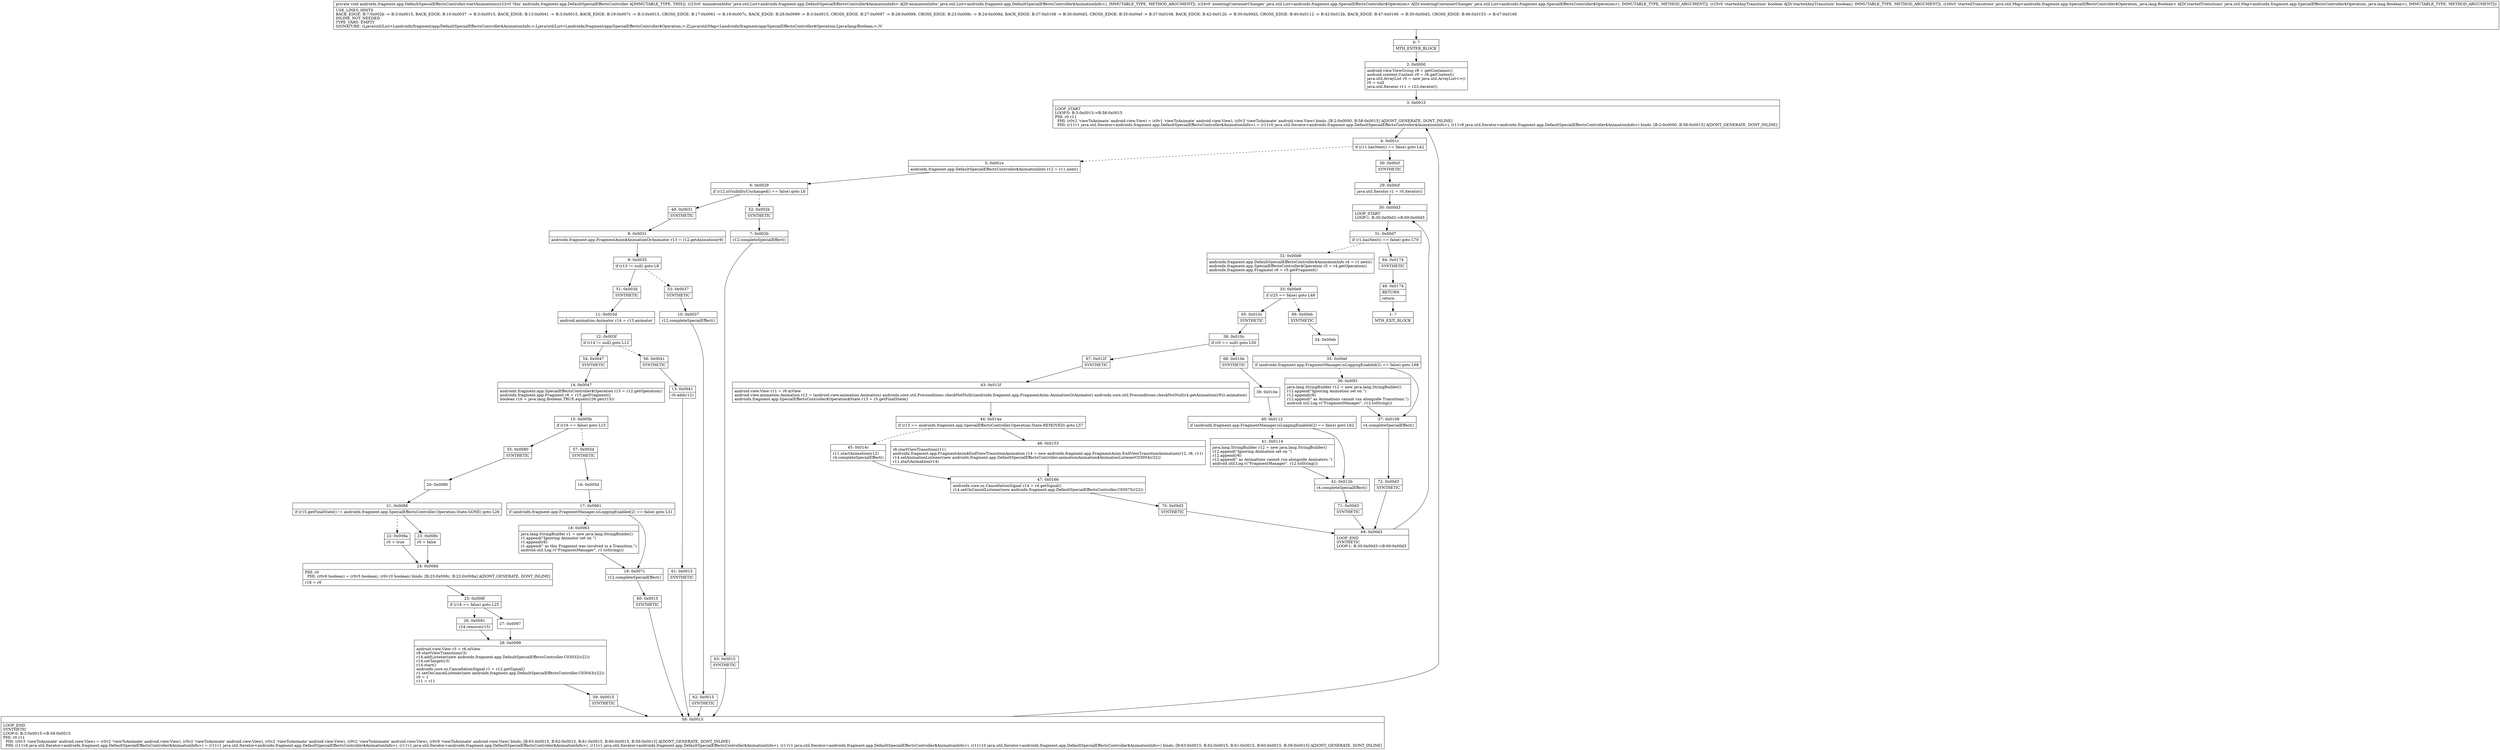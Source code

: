 digraph "CFG forandroidx.fragment.app.DefaultSpecialEffectsController.startAnimations(Ljava\/util\/List;Ljava\/util\/List;ZLjava\/util\/Map;)V" {
Node_0 [shape=record,label="{0\:\ ?|MTH_ENTER_BLOCK\l}"];
Node_2 [shape=record,label="{2\:\ 0x0000|android.view.ViewGroup r8 = getContainer()\landroid.content.Context r9 = r8.getContext()\ljava.util.ArrayList r0 = new java.util.ArrayList\<\>()\lr0 = null\ljava.util.Iterator r11 = r23.iterator()\l}"];
Node_3 [shape=record,label="{3\:\ 0x0015|LOOP_START\lLOOP:0: B:3:0x0015\-\>B:58:0x0015\lPHI: r0 r11 \l  PHI: (r0v2 'viewToAnimate' android.view.View) = (r0v1 'viewToAnimate' android.view.View), (r0v3 'viewToAnimate' android.view.View) binds: [B:2:0x0000, B:58:0x0015] A[DONT_GENERATE, DONT_INLINE]\l  PHI: (r11v1 java.util.Iterator\<androidx.fragment.app.DefaultSpecialEffectsController$AnimationInfo\>) = (r11v0 java.util.Iterator\<androidx.fragment.app.DefaultSpecialEffectsController$AnimationInfo\>), (r11v8 java.util.Iterator\<androidx.fragment.app.DefaultSpecialEffectsController$AnimationInfo\>) binds: [B:2:0x0000, B:58:0x0015] A[DONT_GENERATE, DONT_INLINE]\l}"];
Node_4 [shape=record,label="{4\:\ 0x001c|if (r11.hasNext() == false) goto L42\l}"];
Node_5 [shape=record,label="{5\:\ 0x001e|androidx.fragment.app.DefaultSpecialEffectsController$AnimationInfo r12 = r11.next()\l}"];
Node_6 [shape=record,label="{6\:\ 0x0029|if (r12.isVisibilityUnchanged() == false) goto L6\l}"];
Node_49 [shape=record,label="{49\:\ 0x0031|SYNTHETIC\l}"];
Node_8 [shape=record,label="{8\:\ 0x0031|androidx.fragment.app.FragmentAnim$AnimationOrAnimator r13 = r12.getAnimation(r9)\l}"];
Node_9 [shape=record,label="{9\:\ 0x0035|if (r13 != null) goto L9\l}"];
Node_51 [shape=record,label="{51\:\ 0x003d|SYNTHETIC\l}"];
Node_11 [shape=record,label="{11\:\ 0x003d|android.animation.Animator r14 = r13.animator\l}"];
Node_12 [shape=record,label="{12\:\ 0x003f|if (r14 != null) goto L12\l}"];
Node_54 [shape=record,label="{54\:\ 0x0047|SYNTHETIC\l}"];
Node_14 [shape=record,label="{14\:\ 0x0047|androidx.fragment.app.SpecialEffectsController$Operation r15 = r12.getOperation()\landroidx.fragment.app.Fragment r6 = r15.getFragment()\lboolean r16 = java.lang.Boolean.TRUE.equals(r26.get(r15))\l}"];
Node_15 [shape=record,label="{15\:\ 0x005b|if (r16 == false) goto L15\l}"];
Node_55 [shape=record,label="{55\:\ 0x0080|SYNTHETIC\l}"];
Node_20 [shape=record,label="{20\:\ 0x0080}"];
Node_21 [shape=record,label="{21\:\ 0x0088|if (r15.getFinalState() != androidx.fragment.app.SpecialEffectsController.Operation.State.GONE) goto L26\l}"];
Node_22 [shape=record,label="{22\:\ 0x008a|r0 = true\l}"];
Node_24 [shape=record,label="{24\:\ 0x008d|PHI: r0 \l  PHI: (r0v6 boolean) = (r0v5 boolean), (r0v10 boolean) binds: [B:23:0x008c, B:22:0x008a] A[DONT_GENERATE, DONT_INLINE]\l|r18 = r0\l}"];
Node_25 [shape=record,label="{25\:\ 0x008f|if (r18 == false) goto L25\l}"];
Node_26 [shape=record,label="{26\:\ 0x0091|r24.remove(r15)\l}"];
Node_28 [shape=record,label="{28\:\ 0x0099|android.view.View r3 = r6.mView\lr8.startViewTransition(r3)\lr14.addListener(new androidx.fragment.app.DefaultSpecialEffectsController.C03032(r22))\lr14.setTarget(r3)\lr14.start()\landroidx.core.os.CancellationSignal r1 = r12.getSignal()\lr1.setOnCancelListener(new androidx.fragment.app.DefaultSpecialEffectsController.C03043(r22))\lr0 = 1\lr11 = r11\l}"];
Node_59 [shape=record,label="{59\:\ 0x0015|SYNTHETIC\l}"];
Node_58 [shape=record,label="{58\:\ 0x0015|LOOP_END\lSYNTHETIC\lLOOP:0: B:3:0x0015\-\>B:58:0x0015\lPHI: r0 r11 \l  PHI: (r0v3 'viewToAnimate' android.view.View) = (r0v2 'viewToAnimate' android.view.View), (r0v2 'viewToAnimate' android.view.View), (r0v2 'viewToAnimate' android.view.View), (r0v2 'viewToAnimate' android.view.View), (r0v9 'viewToAnimate' android.view.View) binds: [B:63:0x0015, B:62:0x0015, B:61:0x0015, B:60:0x0015, B:59:0x0015] A[DONT_GENERATE, DONT_INLINE]\l  PHI: (r11v8 java.util.Iterator\<androidx.fragment.app.DefaultSpecialEffectsController$AnimationInfo\>) = (r11v1 java.util.Iterator\<androidx.fragment.app.DefaultSpecialEffectsController$AnimationInfo\>), (r11v1 java.util.Iterator\<androidx.fragment.app.DefaultSpecialEffectsController$AnimationInfo\>), (r11v1 java.util.Iterator\<androidx.fragment.app.DefaultSpecialEffectsController$AnimationInfo\>), (r11v1 java.util.Iterator\<androidx.fragment.app.DefaultSpecialEffectsController$AnimationInfo\>), (r11v10 java.util.Iterator\<androidx.fragment.app.DefaultSpecialEffectsController$AnimationInfo\>) binds: [B:63:0x0015, B:62:0x0015, B:61:0x0015, B:60:0x0015, B:59:0x0015] A[DONT_GENERATE, DONT_INLINE]\l}"];
Node_27 [shape=record,label="{27\:\ 0x0097}"];
Node_23 [shape=record,label="{23\:\ 0x008c|r0 = false\l}"];
Node_57 [shape=record,label="{57\:\ 0x005d|SYNTHETIC\l}"];
Node_16 [shape=record,label="{16\:\ 0x005d}"];
Node_17 [shape=record,label="{17\:\ 0x0061|if (androidx.fragment.app.FragmentManager.isLoggingEnabled(2) == false) goto L31\l}"];
Node_18 [shape=record,label="{18\:\ 0x0063|java.lang.StringBuilder r1 = new java.lang.StringBuilder()\lr1.append(\"Ignoring Animator set on \")\lr1.append(r6)\lr1.append(\" as this Fragment was involved in a Transition.\")\landroid.util.Log.v(\"FragmentManager\", r1.toString())\l}"];
Node_19 [shape=record,label="{19\:\ 0x007c|r12.completeSpecialEffect()\l}"];
Node_60 [shape=record,label="{60\:\ 0x0015|SYNTHETIC\l}"];
Node_56 [shape=record,label="{56\:\ 0x0041|SYNTHETIC\l}"];
Node_13 [shape=record,label="{13\:\ 0x0041|r0.add(r12)\l}"];
Node_61 [shape=record,label="{61\:\ 0x0015|SYNTHETIC\l}"];
Node_53 [shape=record,label="{53\:\ 0x0037|SYNTHETIC\l}"];
Node_10 [shape=record,label="{10\:\ 0x0037|r12.completeSpecialEffect()\l}"];
Node_62 [shape=record,label="{62\:\ 0x0015|SYNTHETIC\l}"];
Node_52 [shape=record,label="{52\:\ 0x002b|SYNTHETIC\l}"];
Node_7 [shape=record,label="{7\:\ 0x002b|r12.completeSpecialEffect()\l}"];
Node_63 [shape=record,label="{63\:\ 0x0015|SYNTHETIC\l}"];
Node_50 [shape=record,label="{50\:\ 0x00cf|SYNTHETIC\l}"];
Node_29 [shape=record,label="{29\:\ 0x00cf|java.util.Iterator r1 = r0.iterator()\l}"];
Node_30 [shape=record,label="{30\:\ 0x00d3|LOOP_START\lLOOP:1: B:30:0x00d3\-\>B:69:0x00d3\l}"];
Node_31 [shape=record,label="{31\:\ 0x00d7|if (r1.hasNext() == false) goto L70\l}"];
Node_32 [shape=record,label="{32\:\ 0x00d9|androidx.fragment.app.DefaultSpecialEffectsController$AnimationInfo r4 = r1.next()\landroidx.fragment.app.SpecialEffectsController$Operation r5 = r4.getOperation()\landroidx.fragment.app.Fragment r6 = r5.getFragment()\l}"];
Node_33 [shape=record,label="{33\:\ 0x00e9|if (r25 == false) goto L48\l}"];
Node_65 [shape=record,label="{65\:\ 0x010c|SYNTHETIC\l}"];
Node_38 [shape=record,label="{38\:\ 0x010c|if (r0 == null) goto L50\l}"];
Node_67 [shape=record,label="{67\:\ 0x012f|SYNTHETIC\l}"];
Node_43 [shape=record,label="{43\:\ 0x012f|android.view.View r11 = r6.mView\landroid.view.animation.Animation r12 = (android.view.animation.Animation) androidx.core.util.Preconditions.checkNotNull(((androidx.fragment.app.FragmentAnim.AnimationOrAnimator) androidx.core.util.Preconditions.checkNotNull(r4.getAnimation(r9))).animation)\landroidx.fragment.app.SpecialEffectsController$Operation$State r13 = r5.getFinalState()\l}"];
Node_44 [shape=record,label="{44\:\ 0x014a|if (r13 == androidx.fragment.app.SpecialEffectsController.Operation.State.REMOVED) goto L57\l}"];
Node_45 [shape=record,label="{45\:\ 0x014c|r11.startAnimation(r12)\lr4.completeSpecialEffect()\l}"];
Node_47 [shape=record,label="{47\:\ 0x0166|androidx.core.os.CancellationSignal r14 = r4.getSignal()\lr14.setOnCancelListener(new androidx.fragment.app.DefaultSpecialEffectsController.C03075(r22))\l}"];
Node_70 [shape=record,label="{70\:\ 0x00d3|SYNTHETIC\l}"];
Node_69 [shape=record,label="{69\:\ 0x00d3|LOOP_END\lSYNTHETIC\lLOOP:1: B:30:0x00d3\-\>B:69:0x00d3\l}"];
Node_46 [shape=record,label="{46\:\ 0x0153|r8.startViewTransition(r11)\landroidx.fragment.app.FragmentAnim$EndViewTransitionAnimation r14 = new androidx.fragment.app.FragmentAnim.EndViewTransitionAnimation(r12, r8, r11)\lr14.setAnimationListener(new androidx.fragment.app.DefaultSpecialEffectsController.animationAnimation$AnimationListenerC03054(r22))\lr11.startAnimation(r14)\l}"];
Node_68 [shape=record,label="{68\:\ 0x010e|SYNTHETIC\l}"];
Node_39 [shape=record,label="{39\:\ 0x010e}"];
Node_40 [shape=record,label="{40\:\ 0x0112|if (androidx.fragment.app.FragmentManager.isLoggingEnabled(2) == false) goto L62\l}"];
Node_41 [shape=record,label="{41\:\ 0x0114|java.lang.StringBuilder r12 = new java.lang.StringBuilder()\lr12.append(\"Ignoring Animation set on \")\lr12.append(r6)\lr12.append(\" as Animations cannot run alongside Animators.\")\landroid.util.Log.v(\"FragmentManager\", r12.toString())\l}"];
Node_42 [shape=record,label="{42\:\ 0x012b|r4.completeSpecialEffect()\l}"];
Node_71 [shape=record,label="{71\:\ 0x00d3|SYNTHETIC\l}"];
Node_66 [shape=record,label="{66\:\ 0x00eb|SYNTHETIC\l}"];
Node_34 [shape=record,label="{34\:\ 0x00eb}"];
Node_35 [shape=record,label="{35\:\ 0x00ef|if (androidx.fragment.app.FragmentManager.isLoggingEnabled(2) == false) goto L68\l}"];
Node_36 [shape=record,label="{36\:\ 0x00f1|java.lang.StringBuilder r12 = new java.lang.StringBuilder()\lr12.append(\"Ignoring Animation set on \")\lr12.append(r6)\lr12.append(\" as Animations cannot run alongside Transitions.\")\landroid.util.Log.v(\"FragmentManager\", r12.toString())\l}"];
Node_37 [shape=record,label="{37\:\ 0x0108|r4.completeSpecialEffect()\l}"];
Node_72 [shape=record,label="{72\:\ 0x00d3|SYNTHETIC\l}"];
Node_64 [shape=record,label="{64\:\ 0x0174|SYNTHETIC\l}"];
Node_48 [shape=record,label="{48\:\ 0x0174|RETURN\l|return\l}"];
Node_1 [shape=record,label="{1\:\ ?|MTH_EXIT_BLOCK\l}"];
MethodNode[shape=record,label="{private void androidx.fragment.app.DefaultSpecialEffectsController.startAnimations((r22v0 'this' androidx.fragment.app.DefaultSpecialEffectsController A[IMMUTABLE_TYPE, THIS]), (r23v0 'animationInfos' java.util.List\<androidx.fragment.app.DefaultSpecialEffectsController$AnimationInfo\> A[D('animationInfos' java.util.List\<androidx.fragment.app.DefaultSpecialEffectsController$AnimationInfo\>), IMMUTABLE_TYPE, METHOD_ARGUMENT]), (r24v0 'awaitingContainerChanges' java.util.List\<androidx.fragment.app.SpecialEffectsController$Operation\> A[D('awaitingContainerChanges' java.util.List\<androidx.fragment.app.SpecialEffectsController$Operation\>), IMMUTABLE_TYPE, METHOD_ARGUMENT]), (r25v0 'startedAnyTransition' boolean A[D('startedAnyTransition' boolean), IMMUTABLE_TYPE, METHOD_ARGUMENT]), (r26v0 'startedTransitions' java.util.Map\<androidx.fragment.app.SpecialEffectsController$Operation, java.lang.Boolean\> A[D('startedTransitions' java.util.Map\<androidx.fragment.app.SpecialEffectsController$Operation, java.lang.Boolean\>), IMMUTABLE_TYPE, METHOD_ARGUMENT]))  | USE_LINES_HINTS\lBACK_EDGE: B:7:0x002b \-\> B:3:0x0015, BACK_EDGE: B:10:0x0037 \-\> B:3:0x0015, BACK_EDGE: B:13:0x0041 \-\> B:3:0x0015, BACK_EDGE: B:19:0x007c \-\> B:3:0x0015, CROSS_EDGE: B:17:0x0061 \-\> B:19:0x007c, BACK_EDGE: B:28:0x0099 \-\> B:3:0x0015, CROSS_EDGE: B:27:0x0097 \-\> B:28:0x0099, CROSS_EDGE: B:23:0x008c \-\> B:24:0x008d, BACK_EDGE: B:37:0x0108 \-\> B:30:0x00d3, CROSS_EDGE: B:35:0x00ef \-\> B:37:0x0108, BACK_EDGE: B:42:0x012b \-\> B:30:0x00d3, CROSS_EDGE: B:40:0x0112 \-\> B:42:0x012b, BACK_EDGE: B:47:0x0166 \-\> B:30:0x00d3, CROSS_EDGE: B:46:0x0153 \-\> B:47:0x0166\lINLINE_NOT_NEEDED\lTYPE_VARS: EMPTY\lSIGNATURE: (Ljava\/util\/List\<Landroidx\/fragment\/app\/DefaultSpecialEffectsController$AnimationInfo;\>;Ljava\/util\/List\<Landroidx\/fragment\/app\/SpecialEffectsController$Operation;\>;ZLjava\/util\/Map\<Landroidx\/fragment\/app\/SpecialEffectsController$Operation;Ljava\/lang\/Boolean;\>;)V\l}"];
MethodNode -> Node_0;Node_0 -> Node_2;
Node_2 -> Node_3;
Node_3 -> Node_4;
Node_4 -> Node_5[style=dashed];
Node_4 -> Node_50;
Node_5 -> Node_6;
Node_6 -> Node_49;
Node_6 -> Node_52[style=dashed];
Node_49 -> Node_8;
Node_8 -> Node_9;
Node_9 -> Node_51;
Node_9 -> Node_53[style=dashed];
Node_51 -> Node_11;
Node_11 -> Node_12;
Node_12 -> Node_54;
Node_12 -> Node_56[style=dashed];
Node_54 -> Node_14;
Node_14 -> Node_15;
Node_15 -> Node_55;
Node_15 -> Node_57[style=dashed];
Node_55 -> Node_20;
Node_20 -> Node_21;
Node_21 -> Node_22[style=dashed];
Node_21 -> Node_23;
Node_22 -> Node_24;
Node_24 -> Node_25;
Node_25 -> Node_26[style=dashed];
Node_25 -> Node_27;
Node_26 -> Node_28;
Node_28 -> Node_59;
Node_59 -> Node_58;
Node_58 -> Node_3;
Node_27 -> Node_28;
Node_23 -> Node_24;
Node_57 -> Node_16;
Node_16 -> Node_17;
Node_17 -> Node_18[style=dashed];
Node_17 -> Node_19;
Node_18 -> Node_19;
Node_19 -> Node_60;
Node_60 -> Node_58;
Node_56 -> Node_13;
Node_13 -> Node_61;
Node_61 -> Node_58;
Node_53 -> Node_10;
Node_10 -> Node_62;
Node_62 -> Node_58;
Node_52 -> Node_7;
Node_7 -> Node_63;
Node_63 -> Node_58;
Node_50 -> Node_29;
Node_29 -> Node_30;
Node_30 -> Node_31;
Node_31 -> Node_32[style=dashed];
Node_31 -> Node_64;
Node_32 -> Node_33;
Node_33 -> Node_65;
Node_33 -> Node_66[style=dashed];
Node_65 -> Node_38;
Node_38 -> Node_67;
Node_38 -> Node_68[style=dashed];
Node_67 -> Node_43;
Node_43 -> Node_44;
Node_44 -> Node_45[style=dashed];
Node_44 -> Node_46;
Node_45 -> Node_47;
Node_47 -> Node_70;
Node_70 -> Node_69;
Node_69 -> Node_30;
Node_46 -> Node_47;
Node_68 -> Node_39;
Node_39 -> Node_40;
Node_40 -> Node_41[style=dashed];
Node_40 -> Node_42;
Node_41 -> Node_42;
Node_42 -> Node_71;
Node_71 -> Node_69;
Node_66 -> Node_34;
Node_34 -> Node_35;
Node_35 -> Node_36[style=dashed];
Node_35 -> Node_37;
Node_36 -> Node_37;
Node_37 -> Node_72;
Node_72 -> Node_69;
Node_64 -> Node_48;
Node_48 -> Node_1;
}


